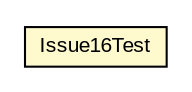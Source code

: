 #!/usr/local/bin/dot
#
# Class diagram 
# Generated by UMLGraph version 5.1 (http://www.umlgraph.org/)
#

digraph G {
	edge [fontname="arial",fontsize=10,labelfontname="arial",labelfontsize=10];
	node [fontname="arial",fontsize=10,shape=plaintext];
	nodesep=0.25;
	ranksep=0.5;
	// com.helger.schematron.supplementary.Issue16Test
	c1388 [label=<<table title="com.helger.schematron.supplementary.Issue16Test" border="0" cellborder="1" cellspacing="0" cellpadding="2" port="p" bgcolor="lemonChiffon" href="./Issue16Test.html">
		<tr><td><table border="0" cellspacing="0" cellpadding="1">
<tr><td align="center" balign="center"> Issue16Test </td></tr>
		</table></td></tr>
		</table>>, fontname="arial", fontcolor="black", fontsize=10.0];
}

